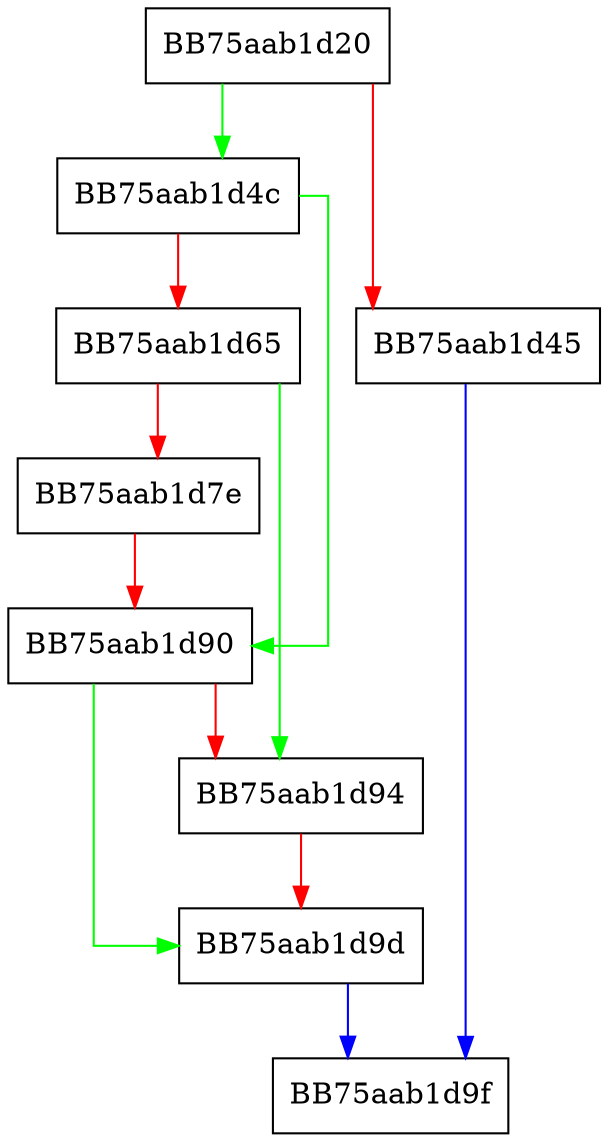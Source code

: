 digraph SaveHive {
  node [shape="box"];
  graph [splines=ortho];
  BB75aab1d20 -> BB75aab1d4c [color="green"];
  BB75aab1d20 -> BB75aab1d45 [color="red"];
  BB75aab1d45 -> BB75aab1d9f [color="blue"];
  BB75aab1d4c -> BB75aab1d90 [color="green"];
  BB75aab1d4c -> BB75aab1d65 [color="red"];
  BB75aab1d65 -> BB75aab1d94 [color="green"];
  BB75aab1d65 -> BB75aab1d7e [color="red"];
  BB75aab1d7e -> BB75aab1d90 [color="red"];
  BB75aab1d90 -> BB75aab1d9d [color="green"];
  BB75aab1d90 -> BB75aab1d94 [color="red"];
  BB75aab1d94 -> BB75aab1d9d [color="red"];
  BB75aab1d9d -> BB75aab1d9f [color="blue"];
}